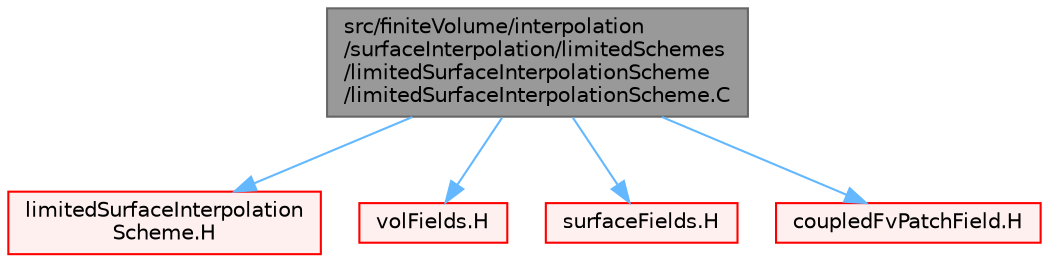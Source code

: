 digraph "src/finiteVolume/interpolation/surfaceInterpolation/limitedSchemes/limitedSurfaceInterpolationScheme/limitedSurfaceInterpolationScheme.C"
{
 // LATEX_PDF_SIZE
  bgcolor="transparent";
  edge [fontname=Helvetica,fontsize=10,labelfontname=Helvetica,labelfontsize=10];
  node [fontname=Helvetica,fontsize=10,shape=box,height=0.2,width=0.4];
  Node1 [id="Node000001",label="src/finiteVolume/interpolation\l/surfaceInterpolation/limitedSchemes\l/limitedSurfaceInterpolationScheme\l/limitedSurfaceInterpolationScheme.C",height=0.2,width=0.4,color="gray40", fillcolor="grey60", style="filled", fontcolor="black",tooltip=" "];
  Node1 -> Node2 [id="edge1_Node000001_Node000002",color="steelblue1",style="solid",tooltip=" "];
  Node2 [id="Node000002",label="limitedSurfaceInterpolation\lScheme.H",height=0.2,width=0.4,color="red", fillcolor="#FFF0F0", style="filled",URL="$limitedSurfaceInterpolationScheme_8H.html",tooltip=" "];
  Node1 -> Node149 [id="edge2_Node000001_Node000149",color="steelblue1",style="solid",tooltip=" "];
  Node149 [id="Node000149",label="volFields.H",height=0.2,width=0.4,color="red", fillcolor="#FFF0F0", style="filled",URL="$volFields_8H.html",tooltip=" "];
  Node1 -> Node381 [id="edge3_Node000001_Node000381",color="steelblue1",style="solid",tooltip=" "];
  Node381 [id="Node000381",label="surfaceFields.H",height=0.2,width=0.4,color="red", fillcolor="#FFF0F0", style="filled",URL="$surfaceFields_8H.html",tooltip="Foam::surfaceFields."];
  Node1 -> Node389 [id="edge4_Node000001_Node000389",color="steelblue1",style="solid",tooltip=" "];
  Node389 [id="Node000389",label="coupledFvPatchField.H",height=0.2,width=0.4,color="red", fillcolor="#FFF0F0", style="filled",URL="$coupledFvPatchField_8H.html",tooltip=" "];
}
